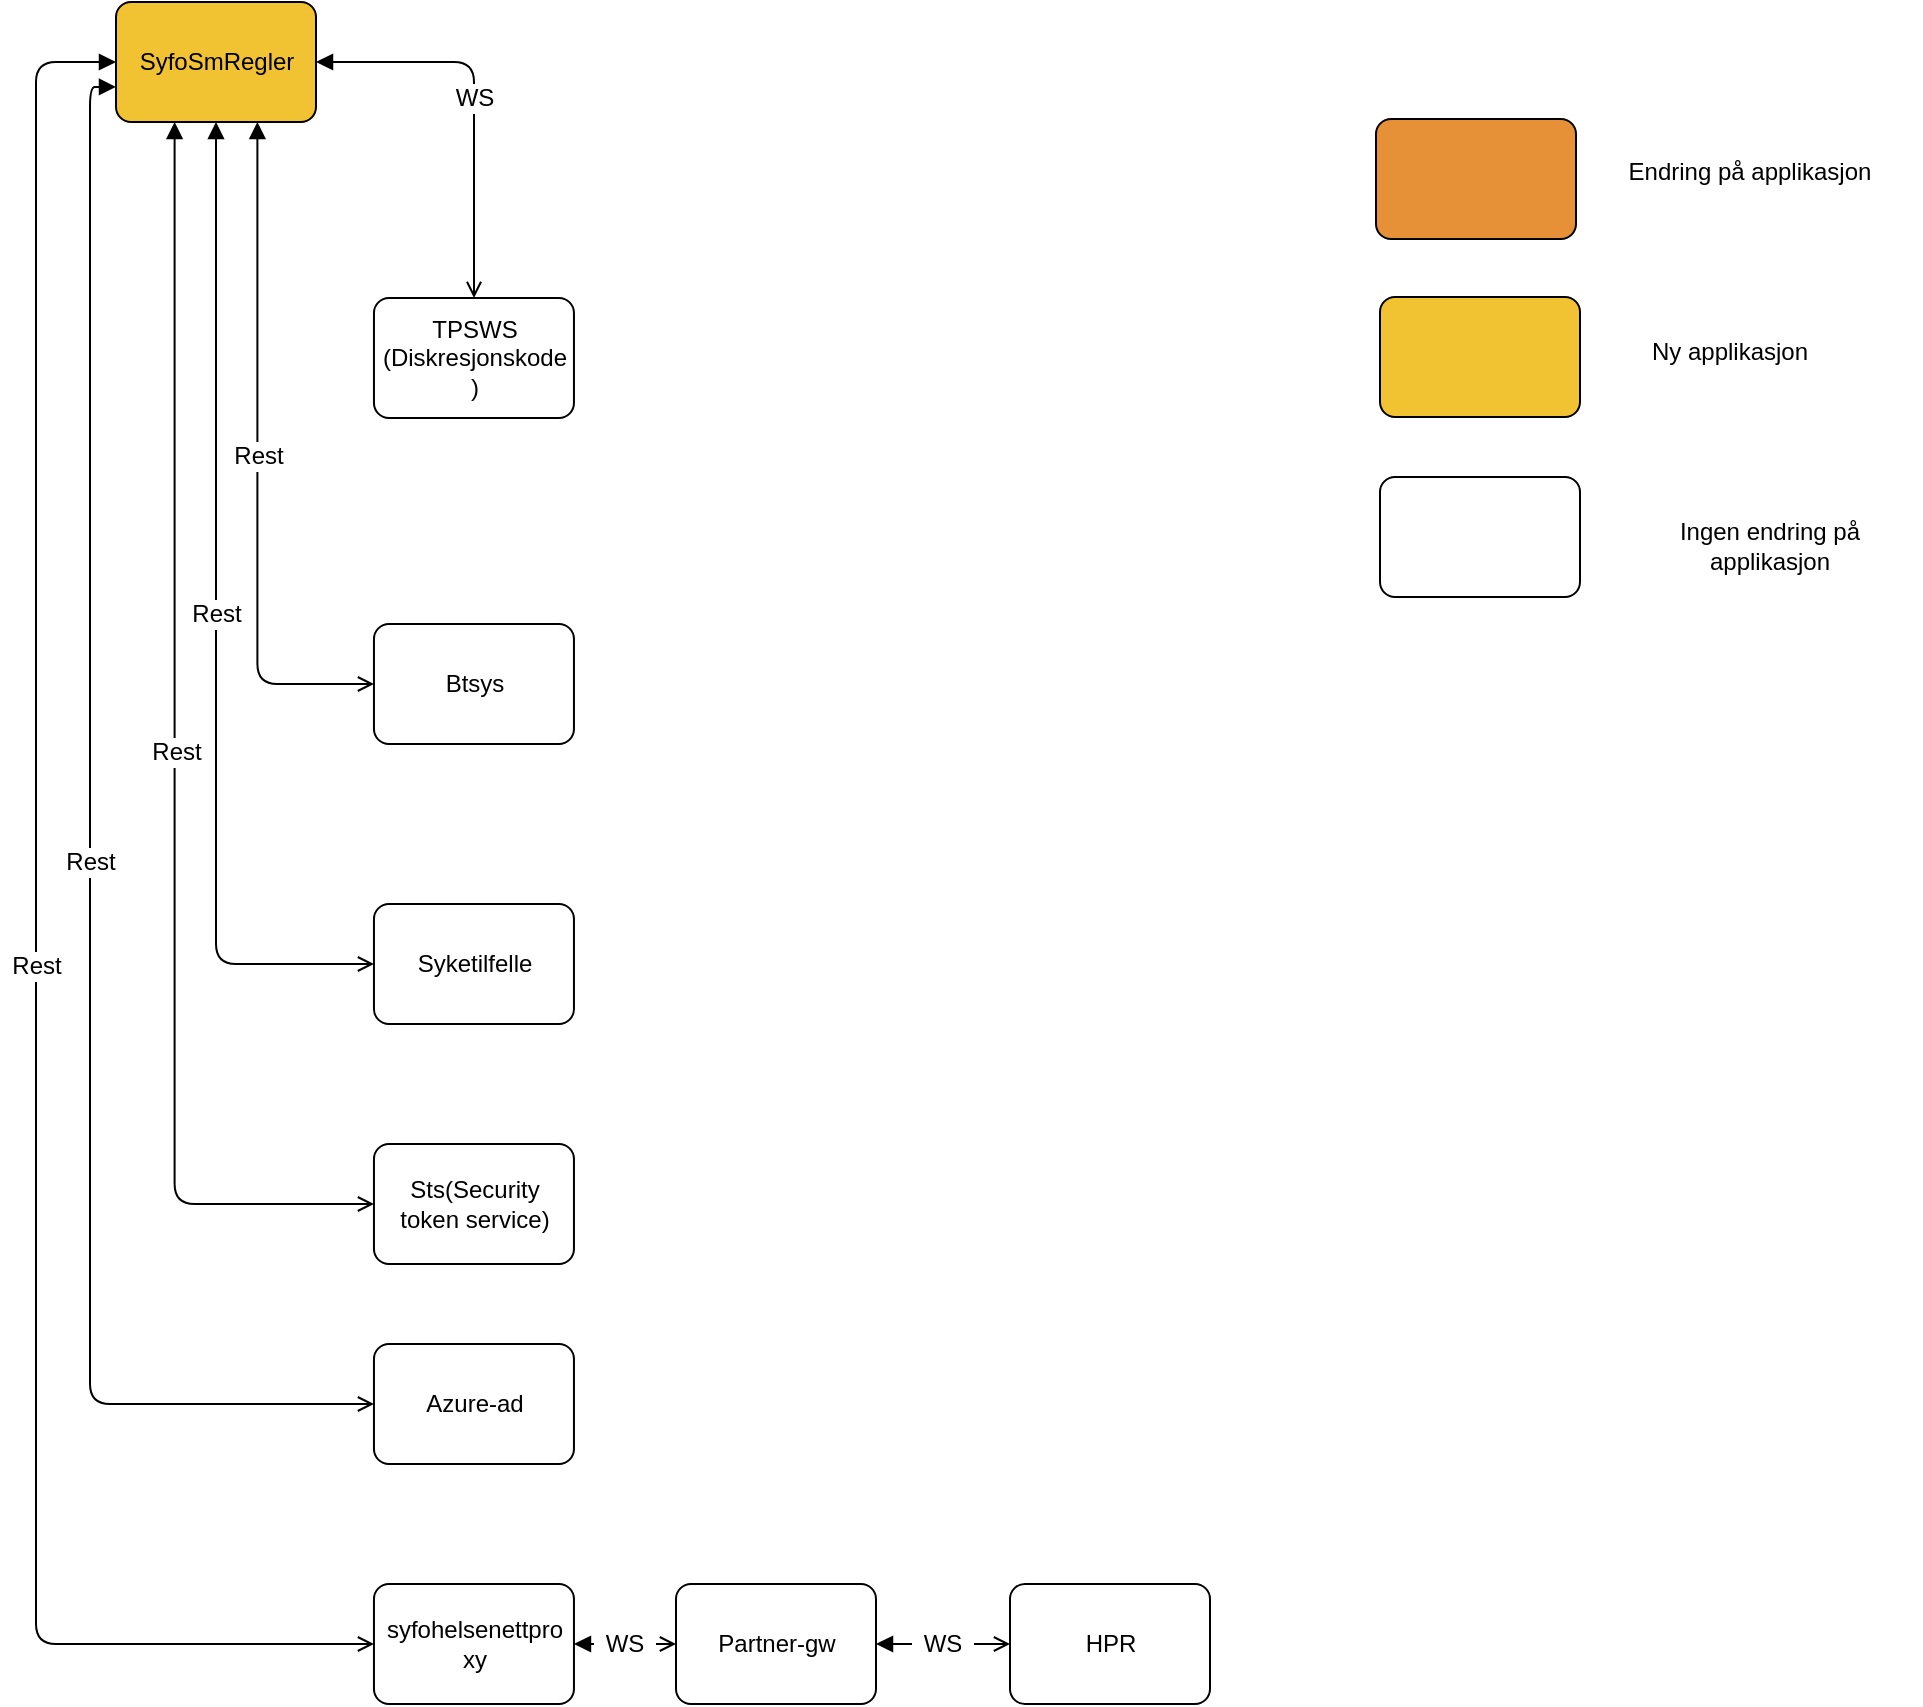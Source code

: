 <mxfile version="13.1.2" type="device"><diagram id="XPllPIDwScTkxYhrlvUE" name="Page-1"><mxGraphModel dx="1226" dy="1001" grid="1" gridSize="10" guides="1" tooltips="1" connect="1" arrows="1" fold="1" page="1" pageScale="1" pageWidth="827" pageHeight="1169" background="#FFFFFF" math="0" shadow="0"><root><mxCell id="0"/><mxCell id="2" value="Layer 0" parent="0"/><mxCell id="3" value="&lt;div style='width: 93.667px;height:auto;word-break: break-word;'&gt;&lt;div align=&quot;center&quot;&gt;&lt;span style=&quot;text-decoration:none;font-family:Arial;font-size:12px; line-height: 0;&quot;&gt;&lt;span style=&quot;text-decoration:none; line-height: normal;&quot;&gt;SyfoSmRegler&lt;br /&gt;&lt;/span&gt;&lt;/span&gt;&lt;/div&gt;&lt;/div&gt;" style="shape=ext;rounded=1;arcSize=15;absoluteArcSize=1;shadow=0;strokeWidth=1;fillColor=#f1c232;strokeColor=#000000;opacity=100.0;html=1;nl2Br=0;verticalAlign=middle;align=center;spacingLeft=1.667;spacingRight=0;whiteSpace=wrap;gliffyId=109;" parent="2" vertex="1"><mxGeometry x="80" y="39" width="100" height="60" as="geometry"/></mxCell><mxCell id="4" style="shape=ext;rounded=1;arcSize=15;absoluteArcSize=1;shadow=0;strokeWidth=1;fillColor=#e69138;strokeColor=#000000;opacity=100.0;gliffyId=145;" parent="2" vertex="1"><mxGeometry x="710" y="97.5" width="100" height="60" as="geometry"/></mxCell><mxCell id="5" style="shape=ext;rounded=1;arcSize=15;absoluteArcSize=1;shadow=0;strokeWidth=1;fillColor=#f1c232;strokeColor=#000000;opacity=100.0;gliffyId=146;" parent="2" vertex="1"><mxGeometry x="712" y="186.5" width="100" height="60" as="geometry"/></mxCell><mxCell id="6" style="shape=ext;rounded=1;arcSize=15;absoluteArcSize=1;shadow=0;strokeWidth=1;fillColor=#FFFFFF;strokeColor=#000000;opacity=100.0;gliffyId=147;" parent="2" vertex="1"><mxGeometry x="712" y="276.5" width="100" height="60" as="geometry"/></mxCell><mxCell id="7" value="&lt;div style='width: 147.0px;height:auto;word-break: break-word;'&gt;&lt;div align=&quot;center&quot;&gt;&lt;span style=&quot;font-family:Arial;font-size:12px; line-height: 0;&quot;&gt;&lt;span style=&quot; line-height: normal;&quot;&gt;Endring på applikasjon&lt;/span&gt;&lt;/span&gt;&lt;/div&gt;&lt;/div&gt;" style="text;html=1;nl2Br=0;html=1;nl2Br=0;verticalAlign=middle;align=center;spacingLeft=0.0;spacingRight=0;whiteSpace=wrap;gliffyId=148;" parent="2" vertex="1"><mxGeometry x="822" y="116.5" width="150" height="14" as="geometry"/></mxCell><mxCell id="8" value="&lt;div style='width: 147.0px;height:auto;word-break: break-word;'&gt;&lt;div align=&quot;center&quot;&gt;&lt;span style=&quot;font-family:Arial;font-size:12px; line-height: 0;&quot;&gt;&lt;span style=&quot; line-height: normal;&quot;&gt;Ny applikasjon&lt;/span&gt;&lt;/span&gt;&lt;/div&gt;&lt;/div&gt;" style="text;html=1;nl2Br=0;html=1;nl2Br=0;verticalAlign=middle;align=center;spacingLeft=0.0;spacingRight=0;whiteSpace=wrap;gliffyId=149;" parent="2" vertex="1"><mxGeometry x="812" y="206.5" width="150" height="14" as="geometry"/></mxCell><mxCell id="9" value="&lt;div style='width: 147.0px;height:auto;word-break: break-word;'&gt;&lt;div align=&quot;center&quot;&gt;&lt;span style=&quot;font-family:Arial;font-size:12px; line-height: 0;&quot;&gt;&lt;span style=&quot; line-height: normal;&quot;&gt;Ingen endring på applikasjon&lt;/span&gt;&lt;/span&gt;&lt;/div&gt;&lt;/div&gt;" style="text;html=1;nl2Br=0;html=1;nl2Br=0;verticalAlign=middle;align=center;spacingLeft=0.0;spacingRight=0;whiteSpace=wrap;gliffyId=150;" parent="2" vertex="1"><mxGeometry x="832" y="296.5" width="150" height="28" as="geometry"/></mxCell><mxCell id="10" value="&lt;div style='width: 93.667px;height:auto;word-break: break-word;'&gt;&lt;div align=&quot;center&quot;&gt;&lt;span style=&quot;text-decoration:none;font-family:Arial;font-size:12px; line-height: 0;&quot;&gt;&lt;span style=&quot;text-decoration:none; line-height: normal;&quot;&gt;TPSWS&lt;br /&gt;(Diskresjonskode)&lt;/span&gt;&lt;/span&gt;&lt;/div&gt;&lt;/div&gt;" style="shape=ext;rounded=1;arcSize=15;absoluteArcSize=1;shadow=0;strokeWidth=1;fillColor=#ffffff;strokeColor=#000000;opacity=100.0;html=1;nl2Br=0;verticalAlign=middle;align=center;spacingLeft=1.667;spacingRight=0;whiteSpace=wrap;gliffyId=277;" parent="2" vertex="1"><mxGeometry x="208.982" y="187" width="100" height="60" as="geometry"/></mxCell><mxCell id="11" value="&lt;div style='width: 93.667px;height:auto;word-break: break-word;'&gt;&lt;div align=&quot;center&quot;&gt;&lt;span style=&quot;text-decoration:none;font-family:Arial;font-size:12px; line-height: 0;&quot;&gt;&lt;span style=&quot;text-decoration:none; line-height: normal;&quot;&gt;HPR&lt;br /&gt;&lt;/span&gt;&lt;/span&gt;&lt;/div&gt;&lt;/div&gt;" style="shape=ext;rounded=1;arcSize=15;absoluteArcSize=1;shadow=0;strokeWidth=1;fillColor=#ffffff;strokeColor=#000000;opacity=100.0;html=1;nl2Br=0;verticalAlign=middle;align=center;spacingLeft=1.667;spacingRight=0;whiteSpace=wrap;gliffyId=281;" parent="2" vertex="1"><mxGeometry x="527" y="830" width="100" height="60" as="geometry"/></mxCell><mxCell id="12" style="shape=filledEdge;strokeWidth=1;strokeColor=#000000;fillColor=none;startArrow=open;startFill=0;startSize=6;endArrow=block;endFill=1;endSize=6;rounded=1;html=1;nl2Br=0;gliffyId=287;edgeStyle=orthogonalEdgeStyle;" parent="2" source="10" target="3" edge="1"><mxGeometry width="100" height="100" relative="1" as="geometry"><Array as="points"><mxPoint x="258.982" y="187"/><mxPoint x="258.982" y="69"/><mxPoint x="180" y="69"/></Array></mxGeometry></mxCell><mxCell id="13" value="&lt;div style='width: 30.344px;height:auto;word-break: break-word;'&gt;&lt;div align=&quot;center&quot;&gt;&lt;span style=&quot;font-family:Arial;font-size:12px; line-height: 0;&quot;&gt;&lt;span style=&quot; line-height: normal;&quot;&gt;WS&lt;/span&gt;&lt;/span&gt;&lt;/div&gt;&lt;/div&gt;" style="text;html=1;nl2Br=0;labelBackgroundColor=#FFFFFF;html=1;nl2Br=0;verticalAlign=middle;align=center;spacingLeft=0.0;spacingRight=0;gliffyId=288;" parent="12" vertex="1"><mxGeometry x="0.016" relative="1" as="geometry"><mxPoint as="offset"/></mxGeometry></mxCell><mxCell id="14" value="&lt;div style='width: 93.667px;height:auto;word-break: break-word;'&gt;&lt;div align=&quot;center&quot;&gt;&lt;span style=&quot;text-decoration:none;font-family:Arial;font-size:12px; line-height: 0;&quot;&gt;&lt;span style=&quot;text-decoration:none; line-height: normal;&quot;&gt;syfohelsenettproxy&lt;br /&gt;&lt;/span&gt;&lt;/span&gt;&lt;/div&gt;&lt;/div&gt;" style="shape=ext;rounded=1;arcSize=15;absoluteArcSize=1;shadow=0;strokeWidth=1;fillColor=#ffffff;strokeColor=#000000;opacity=100.0;html=1;nl2Br=0;verticalAlign=middle;align=center;spacingLeft=1.667;spacingRight=0;whiteSpace=wrap;gliffyId=308;" parent="2" vertex="1"><mxGeometry x="208.982" y="830" width="100" height="60" as="geometry"/></mxCell><mxCell id="15" value="&lt;div style='width: 93.667px;height:auto;word-break: break-word;'&gt;&lt;div align=&quot;center&quot;&gt;&lt;span style=&quot;text-decoration:none;font-family:Arial;font-size:12px; line-height: 0;&quot;&gt;&lt;span style=&quot;text-decoration:none; line-height: normal;&quot;&gt;Partner-gw&lt;/span&gt;&lt;/span&gt;&lt;/div&gt;&lt;/div&gt;" style="shape=ext;rounded=1;arcSize=15;absoluteArcSize=1;shadow=0;strokeWidth=1;fillColor=#ffffff;strokeColor=#000000;opacity=100.0;html=1;nl2Br=0;verticalAlign=middle;align=center;spacingLeft=1.667;spacingRight=0;whiteSpace=wrap;gliffyId=312;" parent="2" vertex="1"><mxGeometry x="360" y="830" width="100" height="60" as="geometry"/></mxCell><mxCell id="16" style="shape=filledEdge;strokeWidth=1;strokeColor=#000000;fillColor=none;startArrow=open;startFill=0;startSize=6;endArrow=block;endFill=1;endSize=6;rounded=1;html=1;nl2Br=0;gliffyId=314;edgeStyle=orthogonalEdgeStyle;" parent="2" source="11" target="15" edge="1"><mxGeometry width="100" height="100" relative="1" as="geometry"><Array as="points"><mxPoint x="527" y="860"/><mxPoint x="504.667" y="860"/><mxPoint x="482.333" y="860"/><mxPoint x="460" y="860"/></Array></mxGeometry></mxCell><mxCell id="17" value="&lt;div style='width: 30.344px;height:auto;word-break: break-word;'&gt;&lt;div align=&quot;center&quot;&gt;&lt;span style=&quot;font-family:Arial;font-size:12px; line-height: 0;&quot;&gt;&lt;span style=&quot; line-height: normal;&quot;&gt;WS&lt;/span&gt;&lt;/span&gt;&lt;/div&gt;&lt;/div&gt;" style="text;html=1;nl2Br=0;labelBackgroundColor=#FFFFFF;html=1;nl2Br=0;verticalAlign=middle;align=center;spacingLeft=0.0;spacingRight=0;gliffyId=315;" parent="16" vertex="1"><mxGeometry x="0.016" relative="1" as="geometry"><mxPoint as="offset"/></mxGeometry></mxCell><mxCell id="18" style="shape=filledEdge;strokeWidth=1;strokeColor=#000000;fillColor=none;startArrow=open;startFill=0;startSize=6;endArrow=block;endFill=1;endSize=6;rounded=1;html=1;nl2Br=0;gliffyId=316;edgeStyle=orthogonalEdgeStyle;" parent="2" source="15" target="14" edge="1"><mxGeometry width="100" height="100" relative="1" as="geometry"><Array as="points"><mxPoint x="360" y="860"/><mxPoint x="342.994" y="860"/><mxPoint x="325.988" y="860"/><mxPoint x="308.982" y="860"/></Array></mxGeometry></mxCell><mxCell id="19" value="&lt;div style='width: 30.344px;height:auto;word-break: break-word;'&gt;&lt;div align=&quot;center&quot;&gt;&lt;span style=&quot;font-family:Arial;font-size:12px; line-height: 0;&quot;&gt;&lt;span style=&quot; line-height: normal;&quot;&gt;WS&lt;/span&gt;&lt;/span&gt;&lt;/div&gt;&lt;/div&gt;" style="text;html=1;nl2Br=0;labelBackgroundColor=#FFFFFF;html=1;nl2Br=0;verticalAlign=middle;align=center;spacingLeft=0.0;spacingRight=0;gliffyId=317;" parent="18" vertex="1"><mxGeometry x="0.016" relative="1" as="geometry"><mxPoint as="offset"/></mxGeometry></mxCell><mxCell id="20" value="&lt;div style='width: 93.667px;height:auto;word-break: break-word;'&gt;&lt;div align=&quot;center&quot;&gt;&lt;span style=&quot;text-decoration:none;font-family:Arial;font-size:12px; line-height: 0;&quot;&gt;&lt;span style=&quot;text-decoration:none; line-height: normal;&quot;&gt;Btsys&lt;br /&gt;&lt;/span&gt;&lt;/span&gt;&lt;/div&gt;&lt;/div&gt;" style="shape=ext;rounded=1;arcSize=15;absoluteArcSize=1;shadow=0;strokeWidth=1;fillColor=#ffffff;strokeColor=#000000;opacity=100.0;html=1;nl2Br=0;verticalAlign=middle;align=center;spacingLeft=1.667;spacingRight=0;whiteSpace=wrap;gliffyId=318;" parent="2" vertex="1"><mxGeometry x="208.982" y="350" width="100" height="60" as="geometry"/></mxCell><mxCell id="21" value="&lt;div style='width: 93.667px;height:auto;word-break: break-word;'&gt;&lt;div align=&quot;center&quot;&gt;&lt;span style=&quot;text-decoration:none;font-family:Arial;font-size:12px; line-height: 0;&quot;&gt;&lt;span style=&quot;text-decoration:none; line-height: normal;&quot;&gt;Syketilfelle&lt;br /&gt;&lt;/span&gt;&lt;/span&gt;&lt;/div&gt;&lt;/div&gt;" style="shape=ext;rounded=1;arcSize=15;absoluteArcSize=1;shadow=0;strokeWidth=1;fillColor=#ffffff;strokeColor=#000000;opacity=100.0;html=1;nl2Br=0;verticalAlign=middle;align=center;spacingLeft=1.667;spacingRight=0;whiteSpace=wrap;gliffyId=320;" parent="2" vertex="1"><mxGeometry x="208.982" y="490" width="100" height="60" as="geometry"/></mxCell><mxCell id="22" style="shape=filledEdge;strokeWidth=1;strokeColor=#000000;fillColor=none;startArrow=open;startFill=0;startSize=6;endArrow=block;endFill=1;endSize=6;rounded=1;html=1;nl2Br=0;gliffyId=327;edgeStyle=orthogonalEdgeStyle;" parent="2" source="20" target="3" edge="1"><mxGeometry width="100" height="100" relative="1" as="geometry"><Array as="points"><mxPoint x="208.982" y="380"/><mxPoint x="150.711" y="380"/><mxPoint x="150.711" y="99"/></Array></mxGeometry></mxCell><mxCell id="23" value="&lt;div style='width: 35.688px;height:auto;word-break: break-word;'&gt;&lt;div align=&quot;center&quot;&gt;&lt;span style=&quot;font-family:Arial;font-size:12px; line-height: 0;&quot;&gt;&lt;span style=&quot; line-height: normal;&quot;&gt;Rest&lt;/span&gt;&lt;/span&gt;&lt;/div&gt;&lt;/div&gt;" style="text;html=1;nl2Br=0;labelBackgroundColor=#FFFFFF;html=1;nl2Br=0;verticalAlign=middle;align=center;spacingLeft=0.0;spacingRight=0;gliffyId=328;" parent="22" vertex="1"><mxGeometry x="0.016" relative="1" as="geometry"><mxPoint as="offset"/></mxGeometry></mxCell><mxCell id="24" style="shape=filledEdge;strokeWidth=1;strokeColor=#000000;fillColor=none;startArrow=open;startFill=0;startSize=6;endArrow=block;endFill=1;endSize=6;rounded=1;html=1;nl2Br=0;gliffyId=329;edgeStyle=orthogonalEdgeStyle;" parent="2" source="21" target="3" edge="1"><mxGeometry width="100" height="100" relative="1" as="geometry"><Array as="points"><mxPoint x="208.982" y="520"/><mxPoint x="130" y="520"/><mxPoint x="130" y="99"/></Array></mxGeometry></mxCell><mxCell id="25" value="&lt;div style='width: 35.688px;height:auto;word-break: break-word;'&gt;&lt;div align=&quot;center&quot;&gt;&lt;span style=&quot;font-family:Arial;font-size:12px; line-height: 0;&quot;&gt;&lt;span style=&quot; line-height: normal;&quot;&gt;Rest&lt;/span&gt;&lt;/span&gt;&lt;/div&gt;&lt;/div&gt;" style="text;html=1;nl2Br=0;labelBackgroundColor=#FFFFFF;html=1;nl2Br=0;verticalAlign=middle;align=center;spacingLeft=0.0;spacingRight=0;gliffyId=330;" parent="24" vertex="1"><mxGeometry x="0.016" relative="1" as="geometry"><mxPoint as="offset"/></mxGeometry></mxCell><mxCell id="26" style="shape=filledEdge;strokeWidth=1;strokeColor=#000000;fillColor=none;startArrow=open;startFill=0;startSize=6;endArrow=block;endFill=1;endSize=6;rounded=1;html=1;nl2Br=0;gliffyId=331;edgeStyle=orthogonalEdgeStyle;" parent="2" source="14" target="3" edge="1"><mxGeometry width="100" height="100" relative="1" as="geometry"><Array as="points"><mxPoint x="208.982" y="860"/><mxPoint x="40" y="860"/><mxPoint x="40" y="69"/><mxPoint x="80" y="69"/></Array></mxGeometry></mxCell><mxCell id="27" value="&lt;div style='width: 35.688px;height:auto;word-break: break-word;'&gt;&lt;div align=&quot;center&quot;&gt;&lt;span style=&quot;font-family:Arial;font-size:12px; line-height: 0;&quot;&gt;&lt;span style=&quot; line-height: normal;&quot;&gt;Rest&lt;/span&gt;&lt;/span&gt;&lt;/div&gt;&lt;/div&gt;" style="text;html=1;nl2Br=0;labelBackgroundColor=#FFFFFF;html=1;nl2Br=0;verticalAlign=middle;align=center;spacingLeft=0.0;spacingRight=0;gliffyId=332;" parent="26" vertex="1"><mxGeometry x="0.016" relative="1" as="geometry"><mxPoint as="offset"/></mxGeometry></mxCell><mxCell id="28" value="&lt;div style='width: 93.667px;height:auto;word-break: break-word;'&gt;&lt;div align=&quot;center&quot;&gt;&lt;span style=&quot;text-decoration:none;font-family:Arial;font-size:12px; line-height: 0;&quot;&gt;&lt;span style=&quot;text-decoration:none; line-height: normal;&quot;&gt;Sts(Security token service)&lt;br /&gt;&lt;/span&gt;&lt;/span&gt;&lt;/div&gt;&lt;/div&gt;" style="shape=ext;rounded=1;arcSize=15;absoluteArcSize=1;shadow=0;strokeWidth=1;fillColor=#ffffff;strokeColor=#000000;opacity=100.0;html=1;nl2Br=0;verticalAlign=middle;align=center;spacingLeft=1.667;spacingRight=0;whiteSpace=wrap;gliffyId=333;" parent="2" vertex="1"><mxGeometry x="208.982" y="610" width="100" height="60" as="geometry"/></mxCell><mxCell id="29" style="shape=filledEdge;strokeWidth=1;strokeColor=#000000;fillColor=none;startArrow=open;startFill=0;startSize=6;endArrow=block;endFill=1;endSize=6;rounded=1;html=1;nl2Br=0;gliffyId=336;edgeStyle=orthogonalEdgeStyle;" parent="2" source="28" target="3" edge="1"><mxGeometry width="100" height="100" relative="1" as="geometry"><Array as="points"><mxPoint x="208.982" y="640"/><mxPoint x="109.289" y="640"/><mxPoint x="109.289" y="99"/></Array></mxGeometry></mxCell><mxCell id="30" value="&lt;div style='width: 35.688px;height:auto;word-break: break-word;'&gt;&lt;div align=&quot;center&quot;&gt;&lt;span style=&quot;font-family:Arial;font-size:12px; line-height: 0;&quot;&gt;&lt;span style=&quot; line-height: normal;&quot;&gt;Rest&lt;/span&gt;&lt;/span&gt;&lt;/div&gt;&lt;/div&gt;" style="text;html=1;nl2Br=0;labelBackgroundColor=#FFFFFF;html=1;nl2Br=0;verticalAlign=middle;align=center;spacingLeft=0.0;spacingRight=0;gliffyId=337;" parent="29" vertex="1"><mxGeometry x="0.016" relative="1" as="geometry"><mxPoint as="offset"/></mxGeometry></mxCell><mxCell id="31" value="&lt;div style='width: 93.667px;height:auto;word-break: break-word;'&gt;&lt;div align=&quot;center&quot;&gt;&lt;span style=&quot;text-decoration:none;font-family:Arial;font-size:12px; line-height: 0;&quot;&gt;&lt;span style=&quot;text-decoration:none; line-height: normal;&quot;&gt;Azure-ad&lt;br /&gt;&lt;/span&gt;&lt;/span&gt;&lt;/div&gt;&lt;/div&gt;" style="shape=ext;rounded=1;arcSize=15;absoluteArcSize=1;shadow=0;strokeWidth=1;fillColor=#ffffff;strokeColor=#000000;opacity=100.0;html=1;nl2Br=0;verticalAlign=middle;align=center;spacingLeft=1.667;spacingRight=0;whiteSpace=wrap;gliffyId=339;" parent="2" vertex="1"><mxGeometry x="208.982" y="710" width="100" height="60" as="geometry"/></mxCell><mxCell id="32" style="shape=filledEdge;strokeWidth=1;strokeColor=#000000;fillColor=none;startArrow=open;startFill=0;startSize=6;endArrow=block;endFill=1;endSize=6;rounded=1;html=1;nl2Br=0;gliffyId=343;edgeStyle=orthogonalEdgeStyle;" parent="2" source="31" target="3" edge="1"><mxGeometry width="100" height="100" relative="1" as="geometry"><Array as="points"><mxPoint x="208.982" y="740"/><mxPoint x="67" y="740"/><mxPoint x="67" y="81.426"/><mxPoint x="80" y="81.426"/></Array></mxGeometry></mxCell><mxCell id="33" value="&lt;div style='width: 35.688px;height:auto;word-break: break-word;'&gt;&lt;div align=&quot;center&quot;&gt;&lt;span style=&quot;font-family:Arial;font-size:12px; line-height: 0;&quot;&gt;&lt;span style=&quot; line-height: normal;&quot;&gt;Rest&lt;/span&gt;&lt;/span&gt;&lt;/div&gt;&lt;/div&gt;" style="text;html=1;nl2Br=0;labelBackgroundColor=#FFFFFF;html=1;nl2Br=0;verticalAlign=middle;align=center;spacingLeft=0.0;spacingRight=0;gliffyId=344;" parent="32" vertex="1"><mxGeometry x="0.016" relative="1" as="geometry"><mxPoint as="offset"/></mxGeometry></mxCell></root></mxGraphModel></diagram></mxfile>